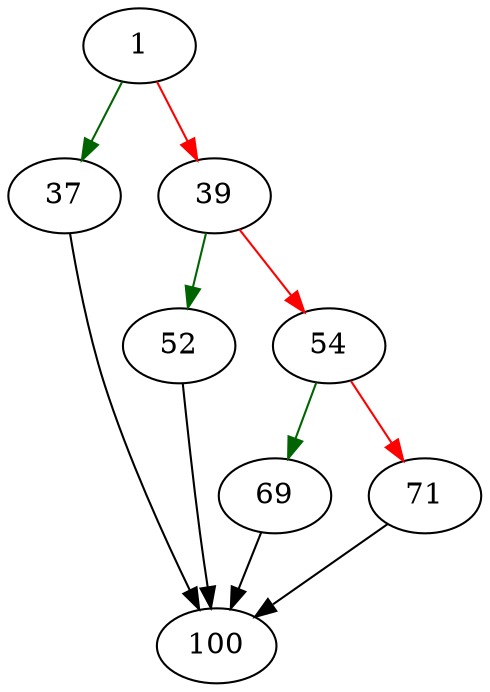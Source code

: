 strict digraph "pagerAddPageToRollbackJournal" {
	// Node definitions.
	1 [entry=true];
	37;
	39;
	100;
	52;
	54;
	69;
	71;

	// Edge definitions.
	1 -> 37 [
		color=darkgreen
		cond=true
	];
	1 -> 39 [
		color=red
		cond=false
	];
	37 -> 100;
	39 -> 52 [
		color=darkgreen
		cond=true
	];
	39 -> 54 [
		color=red
		cond=false
	];
	52 -> 100;
	54 -> 69 [
		color=darkgreen
		cond=true
	];
	54 -> 71 [
		color=red
		cond=false
	];
	69 -> 100;
	71 -> 100;
}